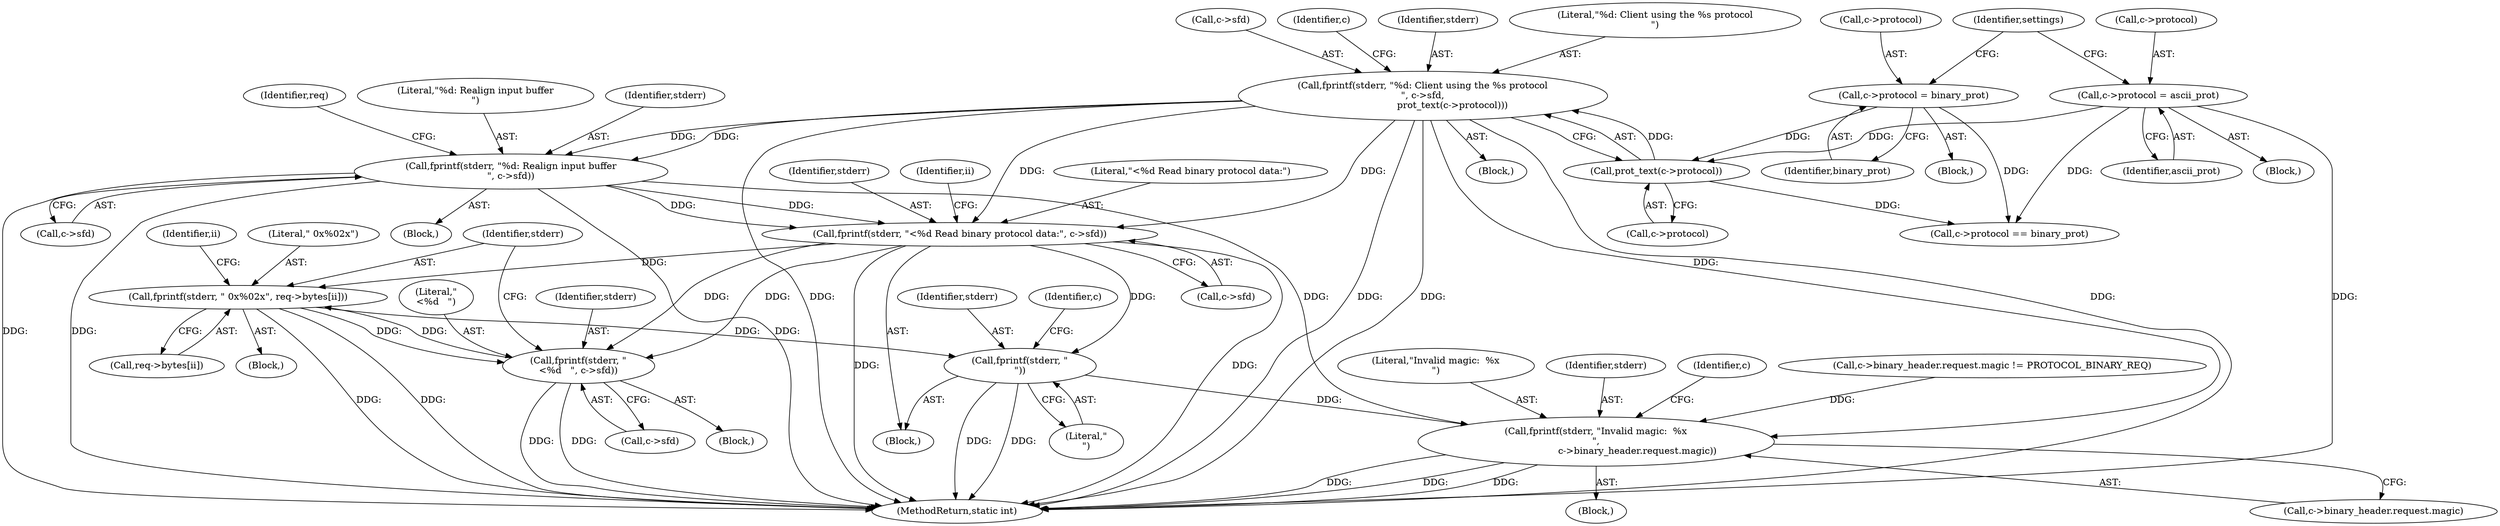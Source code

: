 digraph "0_memcached_d9cd01ede97f4145af9781d448c62a3318952719@API" {
"1000297" [label="(Call,fprintf(stderr, \" 0x%02x\", req->bytes[ii]))"];
"1000291" [label="(Call,fprintf(stderr, \"\n<%d   \", c->sfd))"];
"1000297" [label="(Call,fprintf(stderr, \" 0x%02x\", req->bytes[ii]))"];
"1000265" [label="(Call,fprintf(stderr, \"<%d Read binary protocol data:\", c->sfd))"];
"1000177" [label="(Call,fprintf(stderr, \"%d: Client using the %s protocol\n\", c->sfd,\n                    prot_text(c->protocol)))"];
"1000183" [label="(Call,prot_text(c->protocol))"];
"1000158" [label="(Call,c->protocol = binary_prot)"];
"1000165" [label="(Call,c->protocol = ascii_prot)"];
"1000243" [label="(Call,fprintf(stderr, \"%d: Realign input buffer\n\", c->sfd))"];
"1000305" [label="(Call,fprintf(stderr, \"\n\"))"];
"1000372" [label="(Call,fprintf(stderr, \"Invalid magic:  %x\n\",\n                            c->binary_header.request.magic))"];
"1000306" [label="(Identifier,stderr)"];
"1000291" [label="(Call,fprintf(stderr, \"\n<%d   \", c->sfd))"];
"1000267" [label="(Literal,\"<%d Read binary protocol data:\")"];
"1000297" [label="(Call,fprintf(stderr, \" 0x%02x\", req->bytes[ii]))"];
"1000183" [label="(Call,prot_text(c->protocol))"];
"1000246" [label="(Call,c->sfd)"];
"1000158" [label="(Call,c->protocol = binary_prot)"];
"1000251" [label="(Identifier,req)"];
"1000310" [label="(Identifier,c)"];
"1000243" [label="(Call,fprintf(stderr, \"%d: Realign input buffer\n\", c->sfd))"];
"1000165" [label="(Call,c->protocol = ascii_prot)"];
"1000265" [label="(Call,fprintf(stderr, \"<%d Read binary protocol data:\", c->sfd))"];
"1000293" [label="(Literal,\"\n<%d   \")"];
"1000282" [label="(Identifier,ii)"];
"1000169" [label="(Identifier,ascii_prot)"];
"1000245" [label="(Literal,\"%d: Realign input buffer\n\")"];
"1000294" [label="(Call,c->sfd)"];
"1000268" [label="(Call,c->sfd)"];
"1000300" [label="(Call,req->bytes[ii])"];
"1000374" [label="(Literal,\"Invalid magic:  %x\n\")"];
"1000298" [label="(Identifier,stderr)"];
"1000307" [label="(Literal,\"\n\")"];
"1000244" [label="(Identifier,stderr)"];
"1000159" [label="(Call,c->protocol)"];
"1000162" [label="(Identifier,binary_prot)"];
"1000613" [label="(MethodReturn,static int)"];
"1000266" [label="(Identifier,stderr)"];
"1000283" [label="(Block,)"];
"1000263" [label="(Block,)"];
"1000273" [label="(Identifier,ii)"];
"1000157" [label="(Block,)"];
"1000180" [label="(Call,c->sfd)"];
"1000173" [label="(Identifier,settings)"];
"1000371" [label="(Block,)"];
"1000292" [label="(Identifier,stderr)"];
"1000176" [label="(Block,)"];
"1000242" [label="(Block,)"];
"1000166" [label="(Call,c->protocol)"];
"1000373" [label="(Identifier,stderr)"];
"1000299" [label="(Literal,\" 0x%02x\")"];
"1000383" [label="(Identifier,c)"];
"1000184" [label="(Call,c->protocol)"];
"1000188" [label="(Call,c->protocol == binary_prot)"];
"1000190" [label="(Identifier,c)"];
"1000372" [label="(Call,fprintf(stderr, \"Invalid magic:  %x\n\",\n                            c->binary_header.request.magic))"];
"1000178" [label="(Identifier,stderr)"];
"1000177" [label="(Call,fprintf(stderr, \"%d: Client using the %s protocol\n\", c->sfd,\n                    prot_text(c->protocol)))"];
"1000375" [label="(Call,c->binary_header.request.magic)"];
"1000164" [label="(Block,)"];
"1000179" [label="(Literal,\"%d: Client using the %s protocol\n\")"];
"1000290" [label="(Block,)"];
"1000305" [label="(Call,fprintf(stderr, \"\n\"))"];
"1000357" [label="(Call,c->binary_header.request.magic != PROTOCOL_BINARY_REQ)"];
"1000297" -> "1000283"  [label="AST: "];
"1000297" -> "1000300"  [label="CFG: "];
"1000298" -> "1000297"  [label="AST: "];
"1000299" -> "1000297"  [label="AST: "];
"1000300" -> "1000297"  [label="AST: "];
"1000282" -> "1000297"  [label="CFG: "];
"1000297" -> "1000613"  [label="DDG: "];
"1000297" -> "1000613"  [label="DDG: "];
"1000297" -> "1000291"  [label="DDG: "];
"1000291" -> "1000297"  [label="DDG: "];
"1000265" -> "1000297"  [label="DDG: "];
"1000297" -> "1000305"  [label="DDG: "];
"1000291" -> "1000290"  [label="AST: "];
"1000291" -> "1000294"  [label="CFG: "];
"1000292" -> "1000291"  [label="AST: "];
"1000293" -> "1000291"  [label="AST: "];
"1000294" -> "1000291"  [label="AST: "];
"1000298" -> "1000291"  [label="CFG: "];
"1000291" -> "1000613"  [label="DDG: "];
"1000291" -> "1000613"  [label="DDG: "];
"1000265" -> "1000291"  [label="DDG: "];
"1000265" -> "1000291"  [label="DDG: "];
"1000265" -> "1000263"  [label="AST: "];
"1000265" -> "1000268"  [label="CFG: "];
"1000266" -> "1000265"  [label="AST: "];
"1000267" -> "1000265"  [label="AST: "];
"1000268" -> "1000265"  [label="AST: "];
"1000273" -> "1000265"  [label="CFG: "];
"1000265" -> "1000613"  [label="DDG: "];
"1000265" -> "1000613"  [label="DDG: "];
"1000177" -> "1000265"  [label="DDG: "];
"1000177" -> "1000265"  [label="DDG: "];
"1000243" -> "1000265"  [label="DDG: "];
"1000243" -> "1000265"  [label="DDG: "];
"1000265" -> "1000305"  [label="DDG: "];
"1000177" -> "1000176"  [label="AST: "];
"1000177" -> "1000183"  [label="CFG: "];
"1000178" -> "1000177"  [label="AST: "];
"1000179" -> "1000177"  [label="AST: "];
"1000180" -> "1000177"  [label="AST: "];
"1000183" -> "1000177"  [label="AST: "];
"1000190" -> "1000177"  [label="CFG: "];
"1000177" -> "1000613"  [label="DDG: "];
"1000177" -> "1000613"  [label="DDG: "];
"1000177" -> "1000613"  [label="DDG: "];
"1000177" -> "1000613"  [label="DDG: "];
"1000183" -> "1000177"  [label="DDG: "];
"1000177" -> "1000243"  [label="DDG: "];
"1000177" -> "1000243"  [label="DDG: "];
"1000177" -> "1000372"  [label="DDG: "];
"1000183" -> "1000184"  [label="CFG: "];
"1000184" -> "1000183"  [label="AST: "];
"1000158" -> "1000183"  [label="DDG: "];
"1000165" -> "1000183"  [label="DDG: "];
"1000183" -> "1000188"  [label="DDG: "];
"1000158" -> "1000157"  [label="AST: "];
"1000158" -> "1000162"  [label="CFG: "];
"1000159" -> "1000158"  [label="AST: "];
"1000162" -> "1000158"  [label="AST: "];
"1000173" -> "1000158"  [label="CFG: "];
"1000158" -> "1000188"  [label="DDG: "];
"1000165" -> "1000164"  [label="AST: "];
"1000165" -> "1000169"  [label="CFG: "];
"1000166" -> "1000165"  [label="AST: "];
"1000169" -> "1000165"  [label="AST: "];
"1000173" -> "1000165"  [label="CFG: "];
"1000165" -> "1000613"  [label="DDG: "];
"1000165" -> "1000188"  [label="DDG: "];
"1000243" -> "1000242"  [label="AST: "];
"1000243" -> "1000246"  [label="CFG: "];
"1000244" -> "1000243"  [label="AST: "];
"1000245" -> "1000243"  [label="AST: "];
"1000246" -> "1000243"  [label="AST: "];
"1000251" -> "1000243"  [label="CFG: "];
"1000243" -> "1000613"  [label="DDG: "];
"1000243" -> "1000613"  [label="DDG: "];
"1000243" -> "1000613"  [label="DDG: "];
"1000243" -> "1000372"  [label="DDG: "];
"1000305" -> "1000263"  [label="AST: "];
"1000305" -> "1000307"  [label="CFG: "];
"1000306" -> "1000305"  [label="AST: "];
"1000307" -> "1000305"  [label="AST: "];
"1000310" -> "1000305"  [label="CFG: "];
"1000305" -> "1000613"  [label="DDG: "];
"1000305" -> "1000613"  [label="DDG: "];
"1000305" -> "1000372"  [label="DDG: "];
"1000372" -> "1000371"  [label="AST: "];
"1000372" -> "1000375"  [label="CFG: "];
"1000373" -> "1000372"  [label="AST: "];
"1000374" -> "1000372"  [label="AST: "];
"1000375" -> "1000372"  [label="AST: "];
"1000383" -> "1000372"  [label="CFG: "];
"1000372" -> "1000613"  [label="DDG: "];
"1000372" -> "1000613"  [label="DDG: "];
"1000372" -> "1000613"  [label="DDG: "];
"1000357" -> "1000372"  [label="DDG: "];
}
